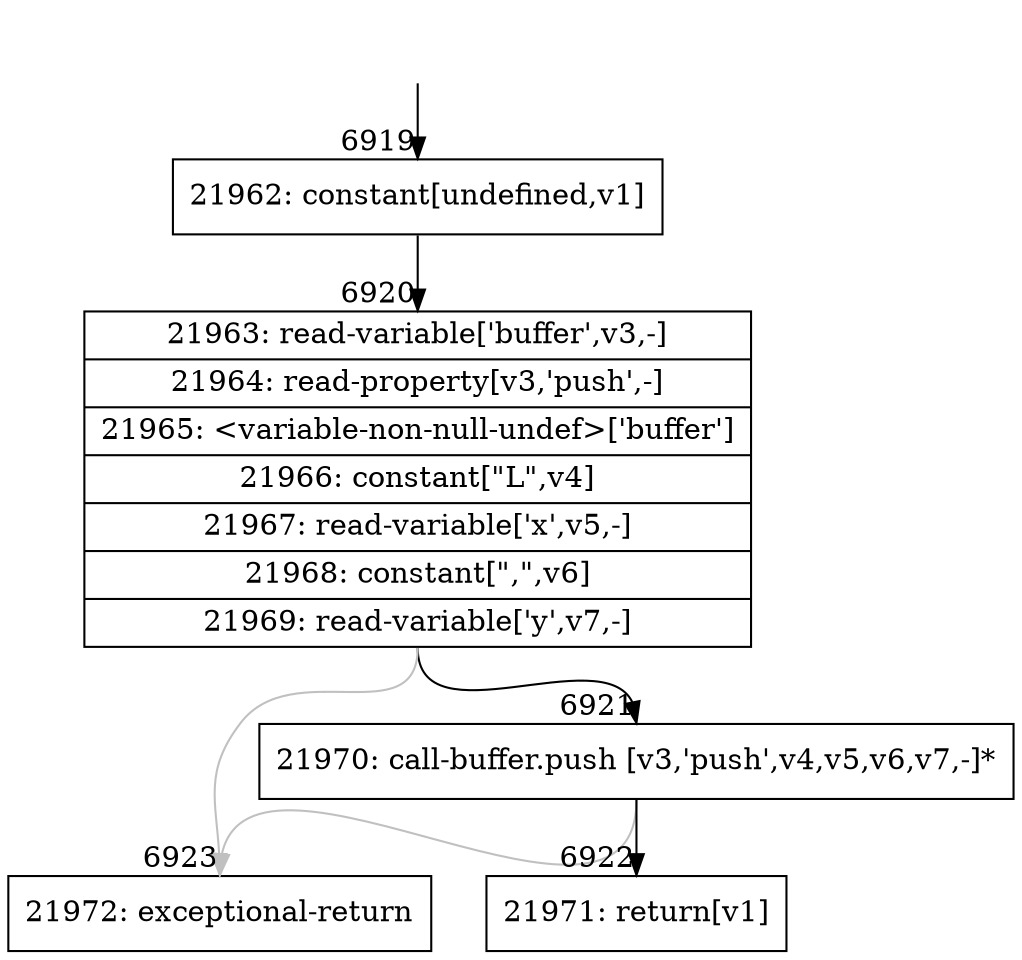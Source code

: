digraph {
rankdir="TD"
BB_entry623[shape=none,label=""];
BB_entry623 -> BB6919 [tailport=s, headport=n, headlabel="    6919"]
BB6919 [shape=record label="{21962: constant[undefined,v1]}" ] 
BB6919 -> BB6920 [tailport=s, headport=n, headlabel="      6920"]
BB6920 [shape=record label="{21963: read-variable['buffer',v3,-]|21964: read-property[v3,'push',-]|21965: \<variable-non-null-undef\>['buffer']|21966: constant[\"L\",v4]|21967: read-variable['x',v5,-]|21968: constant[\",\",v6]|21969: read-variable['y',v7,-]}" ] 
BB6920 -> BB6921 [tailport=s, headport=n, headlabel="      6921"]
BB6920 -> BB6923 [tailport=s, headport=n, color=gray, headlabel="      6923"]
BB6921 [shape=record label="{21970: call-buffer.push [v3,'push',v4,v5,v6,v7,-]*}" ] 
BB6921 -> BB6922 [tailport=s, headport=n, headlabel="      6922"]
BB6921 -> BB6923 [tailport=s, headport=n, color=gray]
BB6922 [shape=record label="{21971: return[v1]}" ] 
BB6923 [shape=record label="{21972: exceptional-return}" ] 
//#$~ 4005
}
